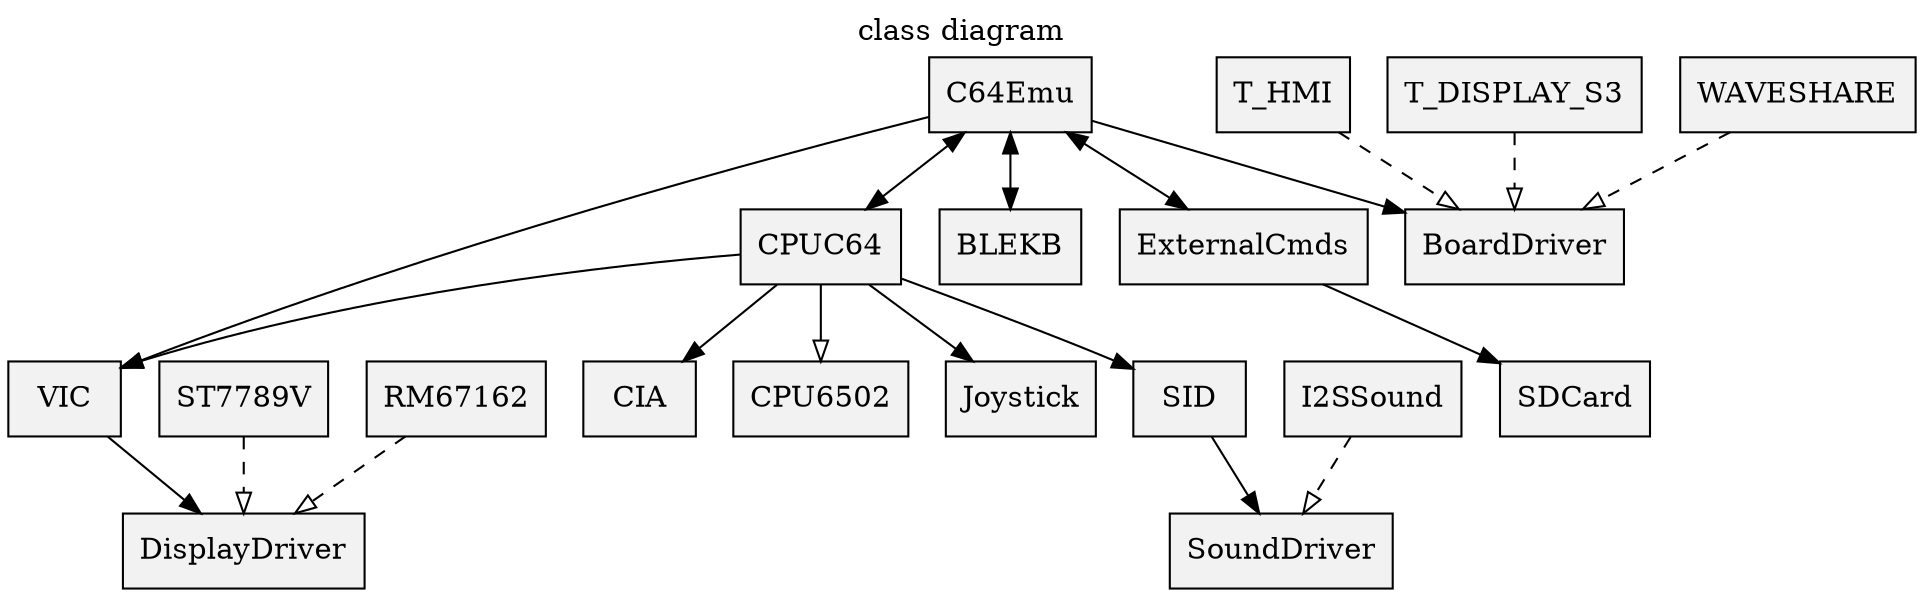 digraph T_HMI_C64 {
  graph [
    label="class diagram"
    labelloc="t"
  ]
  node [
    shape=record
    style=filled
    fillcolor=gray95
  ]
  C64Emu -> CPUC64 [dir=both]
  C64Emu -> BLEKB [dir=both]
  C64Emu -> ExternalCmds [dir=both]
  C64Emu -> VIC
  C64Emu -> BoardDriver
  T_HMI -> BoardDriver [arrowhead=empty, style=dashed]
  T_DISPLAY_S3 -> BoardDriver [arrowhead=empty, style=dashed]
  WAVESHARE -> BoardDriver [arrowhead=empty, style=dashed]
  ExternalCmds -> SDCard
  CPUC64 -> CIA
  CPUC64 -> CPU6502 [arrowhead=empty]
  CPUC64 -> Joystick
  CPUC64 -> VIC
  CPUC64 -> SID
  VIC -> DisplayDriver
  SID -> SoundDriver
  ST7789V -> DisplayDriver [arrowhead=empty, style=dashed]
  RM67162 -> DisplayDriver [arrowhead=empty, style=dashed]
  I2SSound -> SoundDriver [arrowhead=empty, style=dashed]
}

